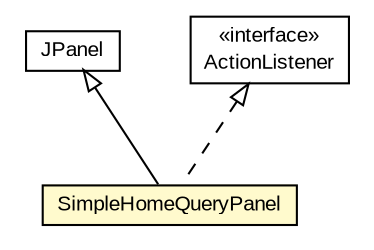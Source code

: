 #!/usr/local/bin/dot
#
# Class diagram 
# Generated by UMLGraph version 5.3 (http://www.umlgraph.org/)
#

digraph G {
	edge [fontname="arial",fontsize=10,labelfontname="arial",labelfontsize=10];
	node [fontname="arial",fontsize=10,shape=plaintext];
	nodesep=0.25;
	ranksep=0.5;
	// context.arch.intelligibility.apps.homeactivity.SimpleHomeQueryPanel
	c106614 [label=<<table title="context.arch.intelligibility.apps.homeactivity.SimpleHomeQueryPanel" border="0" cellborder="1" cellspacing="0" cellpadding="2" port="p" bgcolor="lemonChiffon" href="./SimpleHomeQueryPanel.html">
		<tr><td><table border="0" cellspacing="0" cellpadding="1">
<tr><td align="center" balign="center"> SimpleHomeQueryPanel </td></tr>
		</table></td></tr>
		</table>>, fontname="arial", fontcolor="black", fontsize=10.0];
	//context.arch.intelligibility.apps.homeactivity.SimpleHomeQueryPanel extends javax.swing.JPanel
	c106770:p -> c106614:p [dir=back,arrowtail=empty];
	//context.arch.intelligibility.apps.homeactivity.SimpleHomeQueryPanel implements java.awt.event.ActionListener
	c106771:p -> c106614:p [dir=back,arrowtail=empty,style=dashed];
	// javax.swing.JPanel
	c106770 [label=<<table title="javax.swing.JPanel" border="0" cellborder="1" cellspacing="0" cellpadding="2" port="p" href="http://java.sun.com/j2se/1.4.2/docs/api/javax/swing/JPanel.html">
		<tr><td><table border="0" cellspacing="0" cellpadding="1">
<tr><td align="center" balign="center"> JPanel </td></tr>
		</table></td></tr>
		</table>>, fontname="arial", fontcolor="black", fontsize=10.0];
	// java.awt.event.ActionListener
	c106771 [label=<<table title="java.awt.event.ActionListener" border="0" cellborder="1" cellspacing="0" cellpadding="2" port="p" href="http://java.sun.com/j2se/1.4.2/docs/api/java/awt/event/ActionListener.html">
		<tr><td><table border="0" cellspacing="0" cellpadding="1">
<tr><td align="center" balign="center"> &#171;interface&#187; </td></tr>
<tr><td align="center" balign="center"> ActionListener </td></tr>
		</table></td></tr>
		</table>>, fontname="arial", fontcolor="black", fontsize=10.0];
}

